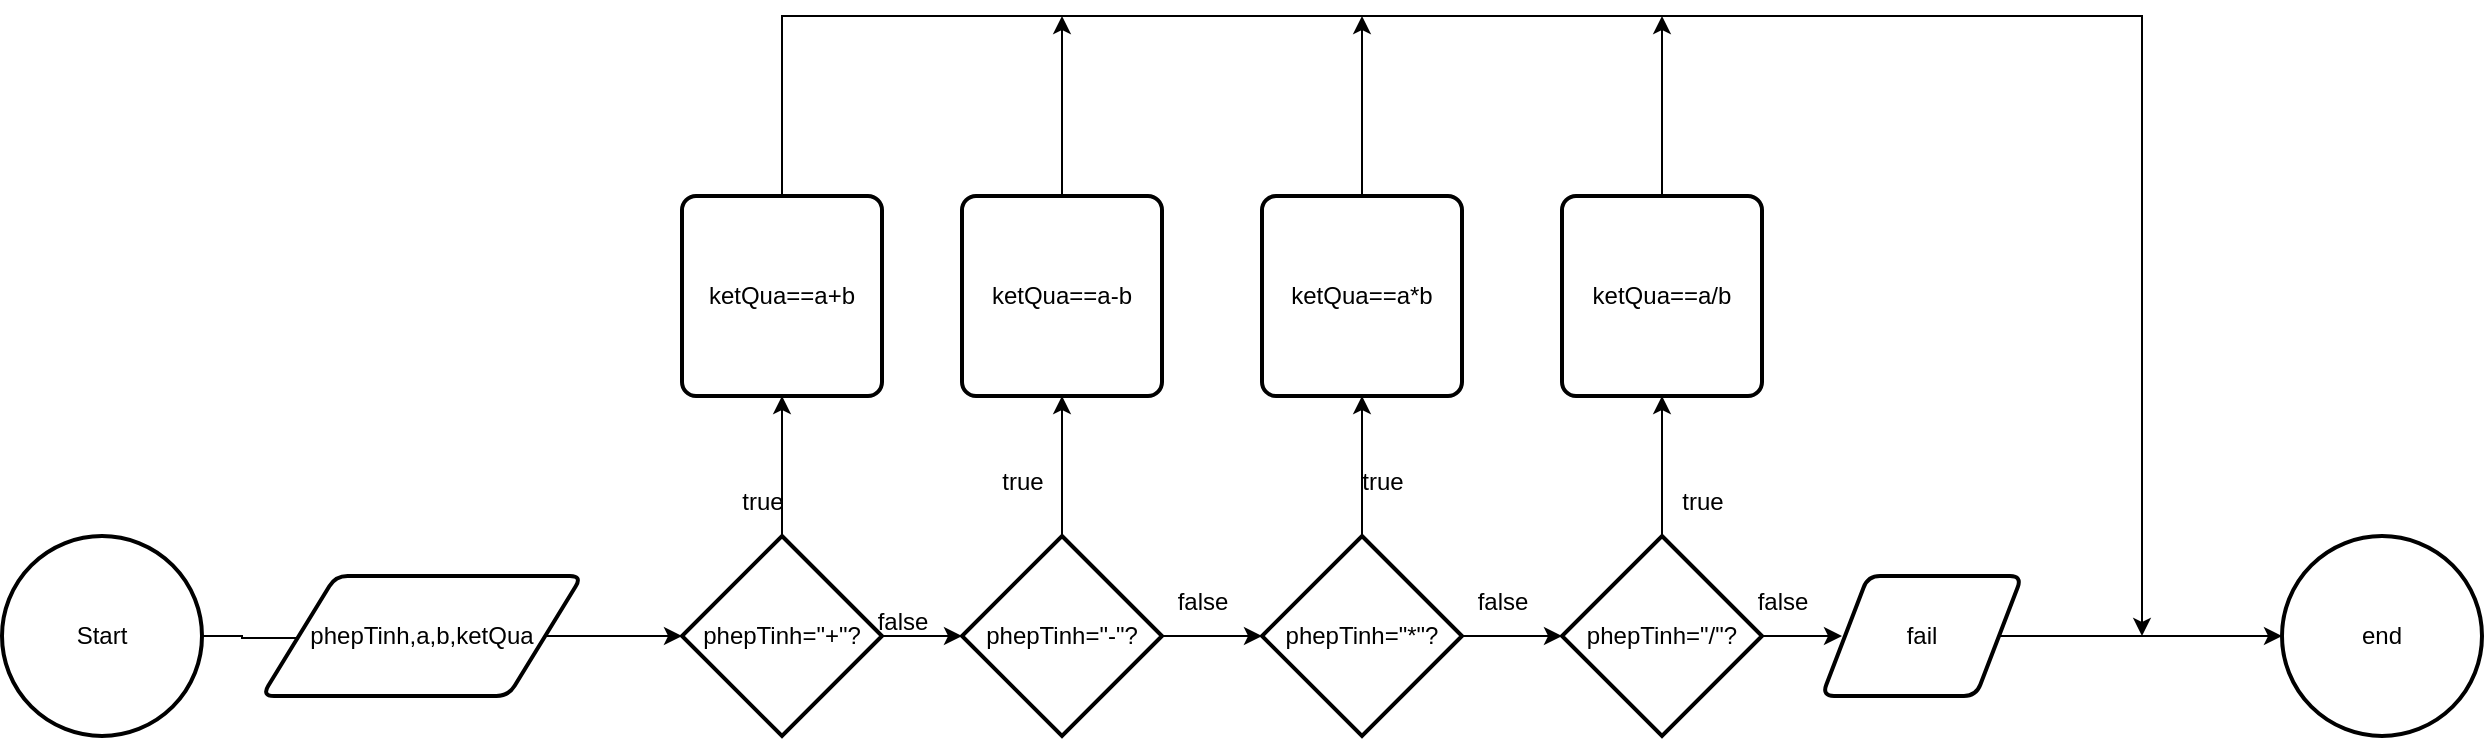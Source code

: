 <mxfile version="25.0.3">
  <diagram name="Page-1" id="NejQVb2vE59KmXYK9EGG">
    <mxGraphModel dx="1042" dy="1665" grid="1" gridSize="10" guides="1" tooltips="1" connect="1" arrows="1" fold="1" page="1" pageScale="1" pageWidth="850" pageHeight="1100" math="0" shadow="0">
      <root>
        <mxCell id="0" />
        <mxCell id="1" parent="0" />
        <mxCell id="NJe64tZ7JJbRx-ARTqZW-2" style="edgeStyle=orthogonalEdgeStyle;rounded=0;orthogonalLoop=1;jettySize=auto;html=1;entryX=0;entryY=0.5;entryDx=0;entryDy=0;" edge="1" parent="1" source="NJe64tZ7JJbRx-ARTqZW-1" target="NJe64tZ7JJbRx-ARTqZW-3">
          <mxGeometry relative="1" as="geometry">
            <mxPoint x="150" y="200" as="targetPoint" />
            <Array as="points">
              <mxPoint x="130" y="200" />
              <mxPoint x="130" y="201" />
            </Array>
          </mxGeometry>
        </mxCell>
        <mxCell id="NJe64tZ7JJbRx-ARTqZW-1" value="Start" style="strokeWidth=2;html=1;shape=mxgraph.flowchart.start_2;whiteSpace=wrap;" vertex="1" parent="1">
          <mxGeometry x="10" y="150" width="100" height="100" as="geometry" />
        </mxCell>
        <mxCell id="NJe64tZ7JJbRx-ARTqZW-4" style="edgeStyle=orthogonalEdgeStyle;rounded=0;orthogonalLoop=1;jettySize=auto;html=1;" edge="1" parent="1" source="NJe64tZ7JJbRx-ARTqZW-3" target="NJe64tZ7JJbRx-ARTqZW-5">
          <mxGeometry relative="1" as="geometry">
            <mxPoint x="340" y="200" as="targetPoint" />
          </mxGeometry>
        </mxCell>
        <mxCell id="NJe64tZ7JJbRx-ARTqZW-3" value="phepTinh,a,b,ketQua" style="shape=parallelogram;html=1;strokeWidth=2;perimeter=parallelogramPerimeter;whiteSpace=wrap;rounded=1;arcSize=12;size=0.23;" vertex="1" parent="1">
          <mxGeometry x="140" y="170" width="160" height="60" as="geometry" />
        </mxCell>
        <mxCell id="NJe64tZ7JJbRx-ARTqZW-6" style="edgeStyle=orthogonalEdgeStyle;rounded=0;orthogonalLoop=1;jettySize=auto;html=1;" edge="1" parent="1" source="NJe64tZ7JJbRx-ARTqZW-5" target="NJe64tZ7JJbRx-ARTqZW-7">
          <mxGeometry relative="1" as="geometry">
            <mxPoint x="520" y="200" as="targetPoint" />
          </mxGeometry>
        </mxCell>
        <mxCell id="NJe64tZ7JJbRx-ARTqZW-18" style="edgeStyle=orthogonalEdgeStyle;rounded=0;orthogonalLoop=1;jettySize=auto;html=1;" edge="1" parent="1" source="NJe64tZ7JJbRx-ARTqZW-5" target="NJe64tZ7JJbRx-ARTqZW-19">
          <mxGeometry relative="1" as="geometry">
            <mxPoint x="400" y="90" as="targetPoint" />
          </mxGeometry>
        </mxCell>
        <mxCell id="NJe64tZ7JJbRx-ARTqZW-5" value="phepTinh=&quot;+&quot;?" style="strokeWidth=2;html=1;shape=mxgraph.flowchart.decision;whiteSpace=wrap;" vertex="1" parent="1">
          <mxGeometry x="350" y="150" width="100" height="100" as="geometry" />
        </mxCell>
        <mxCell id="NJe64tZ7JJbRx-ARTqZW-8" style="edgeStyle=orthogonalEdgeStyle;rounded=0;orthogonalLoop=1;jettySize=auto;html=1;" edge="1" parent="1" source="NJe64tZ7JJbRx-ARTqZW-7" target="NJe64tZ7JJbRx-ARTqZW-9">
          <mxGeometry relative="1" as="geometry">
            <mxPoint x="640" y="200" as="targetPoint" />
          </mxGeometry>
        </mxCell>
        <mxCell id="NJe64tZ7JJbRx-ARTqZW-20" style="edgeStyle=orthogonalEdgeStyle;rounded=0;orthogonalLoop=1;jettySize=auto;html=1;" edge="1" parent="1" source="NJe64tZ7JJbRx-ARTqZW-7">
          <mxGeometry relative="1" as="geometry">
            <mxPoint x="540" y="80" as="targetPoint" />
          </mxGeometry>
        </mxCell>
        <mxCell id="NJe64tZ7JJbRx-ARTqZW-7" value="phepTinh=&quot;-&quot;?" style="strokeWidth=2;html=1;shape=mxgraph.flowchart.decision;whiteSpace=wrap;" vertex="1" parent="1">
          <mxGeometry x="490" y="150" width="100" height="100" as="geometry" />
        </mxCell>
        <mxCell id="NJe64tZ7JJbRx-ARTqZW-10" style="edgeStyle=orthogonalEdgeStyle;rounded=0;orthogonalLoop=1;jettySize=auto;html=1;" edge="1" parent="1" source="NJe64tZ7JJbRx-ARTqZW-9" target="NJe64tZ7JJbRx-ARTqZW-11">
          <mxGeometry relative="1" as="geometry">
            <mxPoint x="800" y="200" as="targetPoint" />
          </mxGeometry>
        </mxCell>
        <mxCell id="NJe64tZ7JJbRx-ARTqZW-21" style="edgeStyle=orthogonalEdgeStyle;rounded=0;orthogonalLoop=1;jettySize=auto;html=1;" edge="1" parent="1" source="NJe64tZ7JJbRx-ARTqZW-9">
          <mxGeometry relative="1" as="geometry">
            <mxPoint x="690" y="80" as="targetPoint" />
          </mxGeometry>
        </mxCell>
        <mxCell id="NJe64tZ7JJbRx-ARTqZW-9" value="phepTinh=&quot;*&quot;?" style="strokeWidth=2;html=1;shape=mxgraph.flowchart.decision;whiteSpace=wrap;" vertex="1" parent="1">
          <mxGeometry x="640" y="150" width="100" height="100" as="geometry" />
        </mxCell>
        <mxCell id="NJe64tZ7JJbRx-ARTqZW-15" style="edgeStyle=orthogonalEdgeStyle;rounded=0;orthogonalLoop=1;jettySize=auto;html=1;" edge="1" parent="1" source="NJe64tZ7JJbRx-ARTqZW-11">
          <mxGeometry relative="1" as="geometry">
            <mxPoint x="930" y="200" as="targetPoint" />
          </mxGeometry>
        </mxCell>
        <mxCell id="NJe64tZ7JJbRx-ARTqZW-22" style="edgeStyle=orthogonalEdgeStyle;rounded=0;orthogonalLoop=1;jettySize=auto;html=1;" edge="1" parent="1" source="NJe64tZ7JJbRx-ARTqZW-11">
          <mxGeometry relative="1" as="geometry">
            <mxPoint x="840" y="80" as="targetPoint" />
          </mxGeometry>
        </mxCell>
        <mxCell id="NJe64tZ7JJbRx-ARTqZW-11" value="phepTinh=&quot;/&quot;?" style="strokeWidth=2;html=1;shape=mxgraph.flowchart.decision;whiteSpace=wrap;" vertex="1" parent="1">
          <mxGeometry x="790" y="150" width="100" height="100" as="geometry" />
        </mxCell>
        <mxCell id="NJe64tZ7JJbRx-ARTqZW-12" value="false" style="text;html=1;align=center;verticalAlign=middle;resizable=0;points=[];autosize=1;strokeColor=none;fillColor=none;" vertex="1" parent="1">
          <mxGeometry x="435" y="178" width="50" height="30" as="geometry" />
        </mxCell>
        <mxCell id="NJe64tZ7JJbRx-ARTqZW-13" value="false" style="text;html=1;align=center;verticalAlign=middle;resizable=0;points=[];autosize=1;strokeColor=none;fillColor=none;" vertex="1" parent="1">
          <mxGeometry x="585" y="168" width="50" height="30" as="geometry" />
        </mxCell>
        <mxCell id="NJe64tZ7JJbRx-ARTqZW-14" value="false" style="text;html=1;align=center;verticalAlign=middle;resizable=0;points=[];autosize=1;strokeColor=none;fillColor=none;" vertex="1" parent="1">
          <mxGeometry x="735" y="168" width="50" height="30" as="geometry" />
        </mxCell>
        <mxCell id="NJe64tZ7JJbRx-ARTqZW-31" style="edgeStyle=orthogonalEdgeStyle;rounded=0;orthogonalLoop=1;jettySize=auto;html=1;" edge="1" parent="1" source="NJe64tZ7JJbRx-ARTqZW-16" target="NJe64tZ7JJbRx-ARTqZW-32">
          <mxGeometry relative="1" as="geometry">
            <mxPoint x="1110" y="200" as="targetPoint" />
          </mxGeometry>
        </mxCell>
        <mxCell id="NJe64tZ7JJbRx-ARTqZW-16" value="fail" style="shape=parallelogram;html=1;strokeWidth=2;perimeter=parallelogramPerimeter;whiteSpace=wrap;rounded=1;arcSize=12;size=0.23;" vertex="1" parent="1">
          <mxGeometry x="920" y="170" width="100" height="60" as="geometry" />
        </mxCell>
        <mxCell id="NJe64tZ7JJbRx-ARTqZW-17" value="false" style="text;html=1;align=center;verticalAlign=middle;resizable=0;points=[];autosize=1;strokeColor=none;fillColor=none;" vertex="1" parent="1">
          <mxGeometry x="875" y="168" width="50" height="30" as="geometry" />
        </mxCell>
        <mxCell id="NJe64tZ7JJbRx-ARTqZW-30" style="edgeStyle=orthogonalEdgeStyle;rounded=0;orthogonalLoop=1;jettySize=auto;html=1;" edge="1" parent="1" source="NJe64tZ7JJbRx-ARTqZW-19">
          <mxGeometry relative="1" as="geometry">
            <mxPoint x="1080" y="200" as="targetPoint" />
            <Array as="points">
              <mxPoint x="400" y="-110" />
            </Array>
          </mxGeometry>
        </mxCell>
        <mxCell id="NJe64tZ7JJbRx-ARTqZW-19" value="ketQua==a+b" style="rounded=1;whiteSpace=wrap;html=1;absoluteArcSize=1;arcSize=14;strokeWidth=2;" vertex="1" parent="1">
          <mxGeometry x="350" y="-20" width="100" height="100" as="geometry" />
        </mxCell>
        <mxCell id="NJe64tZ7JJbRx-ARTqZW-33" style="edgeStyle=orthogonalEdgeStyle;rounded=0;orthogonalLoop=1;jettySize=auto;html=1;" edge="1" parent="1" source="NJe64tZ7JJbRx-ARTqZW-23">
          <mxGeometry relative="1" as="geometry">
            <mxPoint x="540" y="-110" as="targetPoint" />
          </mxGeometry>
        </mxCell>
        <mxCell id="NJe64tZ7JJbRx-ARTqZW-23" value="ketQua==a-b" style="rounded=1;whiteSpace=wrap;html=1;absoluteArcSize=1;arcSize=14;strokeWidth=2;" vertex="1" parent="1">
          <mxGeometry x="490" y="-20" width="100" height="100" as="geometry" />
        </mxCell>
        <mxCell id="NJe64tZ7JJbRx-ARTqZW-34" style="edgeStyle=orthogonalEdgeStyle;rounded=0;orthogonalLoop=1;jettySize=auto;html=1;" edge="1" parent="1" source="NJe64tZ7JJbRx-ARTqZW-24">
          <mxGeometry relative="1" as="geometry">
            <mxPoint x="690" y="-110" as="targetPoint" />
          </mxGeometry>
        </mxCell>
        <mxCell id="NJe64tZ7JJbRx-ARTqZW-24" value="ketQua==a*b" style="rounded=1;whiteSpace=wrap;html=1;absoluteArcSize=1;arcSize=14;strokeWidth=2;" vertex="1" parent="1">
          <mxGeometry x="640" y="-20" width="100" height="100" as="geometry" />
        </mxCell>
        <mxCell id="NJe64tZ7JJbRx-ARTqZW-35" style="edgeStyle=orthogonalEdgeStyle;rounded=0;orthogonalLoop=1;jettySize=auto;html=1;" edge="1" parent="1" source="NJe64tZ7JJbRx-ARTqZW-25">
          <mxGeometry relative="1" as="geometry">
            <mxPoint x="840" y="-110" as="targetPoint" />
          </mxGeometry>
        </mxCell>
        <mxCell id="NJe64tZ7JJbRx-ARTqZW-25" value="ketQua==a/b" style="rounded=1;whiteSpace=wrap;html=1;absoluteArcSize=1;arcSize=14;strokeWidth=2;" vertex="1" parent="1">
          <mxGeometry x="790" y="-20" width="100" height="100" as="geometry" />
        </mxCell>
        <mxCell id="NJe64tZ7JJbRx-ARTqZW-26" value="true" style="text;html=1;align=center;verticalAlign=middle;resizable=0;points=[];autosize=1;strokeColor=none;fillColor=none;" vertex="1" parent="1">
          <mxGeometry x="370" y="118" width="40" height="30" as="geometry" />
        </mxCell>
        <mxCell id="NJe64tZ7JJbRx-ARTqZW-27" value="true" style="text;html=1;align=center;verticalAlign=middle;resizable=0;points=[];autosize=1;strokeColor=none;fillColor=none;" vertex="1" parent="1">
          <mxGeometry x="500" y="108" width="40" height="30" as="geometry" />
        </mxCell>
        <mxCell id="NJe64tZ7JJbRx-ARTqZW-28" value="true" style="text;html=1;align=center;verticalAlign=middle;resizable=0;points=[];autosize=1;strokeColor=none;fillColor=none;" vertex="1" parent="1">
          <mxGeometry x="680" y="108" width="40" height="30" as="geometry" />
        </mxCell>
        <mxCell id="NJe64tZ7JJbRx-ARTqZW-29" value="true" style="text;html=1;align=center;verticalAlign=middle;resizable=0;points=[];autosize=1;strokeColor=none;fillColor=none;" vertex="1" parent="1">
          <mxGeometry x="840" y="118" width="40" height="30" as="geometry" />
        </mxCell>
        <mxCell id="NJe64tZ7JJbRx-ARTqZW-32" value="end" style="strokeWidth=2;html=1;shape=mxgraph.flowchart.start_2;whiteSpace=wrap;" vertex="1" parent="1">
          <mxGeometry x="1150" y="150" width="100" height="100" as="geometry" />
        </mxCell>
      </root>
    </mxGraphModel>
  </diagram>
</mxfile>
